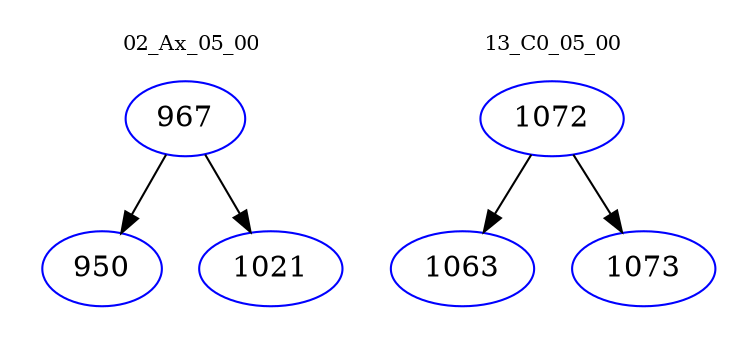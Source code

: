 digraph{
subgraph cluster_0 {
color = white
label = "02_Ax_05_00";
fontsize=10;
T0_967 [label="967", color="blue"]
T0_967 -> T0_950 [color="black"]
T0_950 [label="950", color="blue"]
T0_967 -> T0_1021 [color="black"]
T0_1021 [label="1021", color="blue"]
}
subgraph cluster_1 {
color = white
label = "13_C0_05_00";
fontsize=10;
T1_1072 [label="1072", color="blue"]
T1_1072 -> T1_1063 [color="black"]
T1_1063 [label="1063", color="blue"]
T1_1072 -> T1_1073 [color="black"]
T1_1073 [label="1073", color="blue"]
}
}
